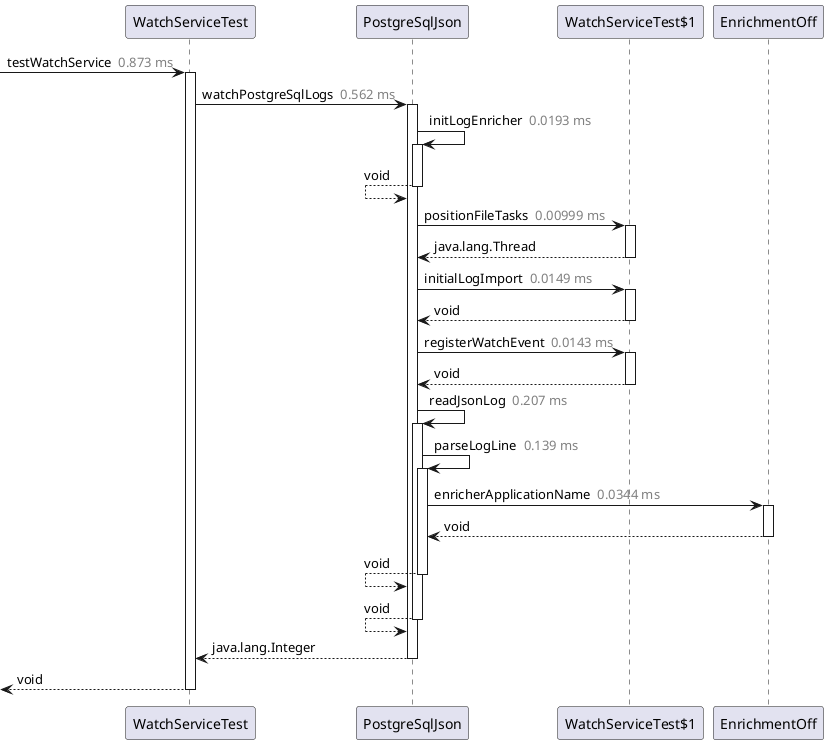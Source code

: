 @startuml

participant WatchServiceTest as "WatchServiceTest"
participant PostgreSqlJson as "PostgreSqlJson"
participant WatchServiceTest_1 as "WatchServiceTest$1"
participant EnrichmentOff as "EnrichmentOff"
  [->WatchServiceTest: testWatchService <color:gray> 0.873 ms</color>
  activate WatchServiceTest
    WatchServiceTest->PostgreSqlJson: watchPostgreSqlLogs <color:gray> 0.562 ms</color>
    activate PostgreSqlJson
      PostgreSqlJson->PostgreSqlJson: initLogEnricher <color:gray> 0.0193 ms</color>
      activate PostgreSqlJson
      PostgreSqlJson<--PostgreSqlJson: void
      deactivate PostgreSqlJson
      PostgreSqlJson->WatchServiceTest_1: positionFileTasks <color:gray> 0.00999 ms</color>
      activate WatchServiceTest_1
      PostgreSqlJson<--WatchServiceTest_1: java.lang.Thread
      deactivate WatchServiceTest_1
      PostgreSqlJson->WatchServiceTest_1: initialLogImport <color:gray> 0.0149 ms</color>
      activate WatchServiceTest_1
      PostgreSqlJson<--WatchServiceTest_1: void
      deactivate WatchServiceTest_1
      PostgreSqlJson->WatchServiceTest_1: registerWatchEvent <color:gray> 0.0143 ms</color>
      activate WatchServiceTest_1
      PostgreSqlJson<--WatchServiceTest_1: void
      deactivate WatchServiceTest_1
      PostgreSqlJson->PostgreSqlJson: readJsonLog <color:gray> 0.207 ms</color>
      activate PostgreSqlJson
        PostgreSqlJson->PostgreSqlJson: parseLogLine <color:gray> 0.139 ms</color>
        activate PostgreSqlJson
          PostgreSqlJson->EnrichmentOff: enricherApplicationName <color:gray> 0.0344 ms</color>
          activate EnrichmentOff
          PostgreSqlJson<--EnrichmentOff: void
          deactivate EnrichmentOff
        PostgreSqlJson<--PostgreSqlJson: void
        deactivate PostgreSqlJson
      PostgreSqlJson<--PostgreSqlJson: void
      deactivate PostgreSqlJson
    WatchServiceTest<--PostgreSqlJson: java.lang.Integer
    deactivate PostgreSqlJson
  [<--WatchServiceTest: void
  deactivate WatchServiceTest
@enduml